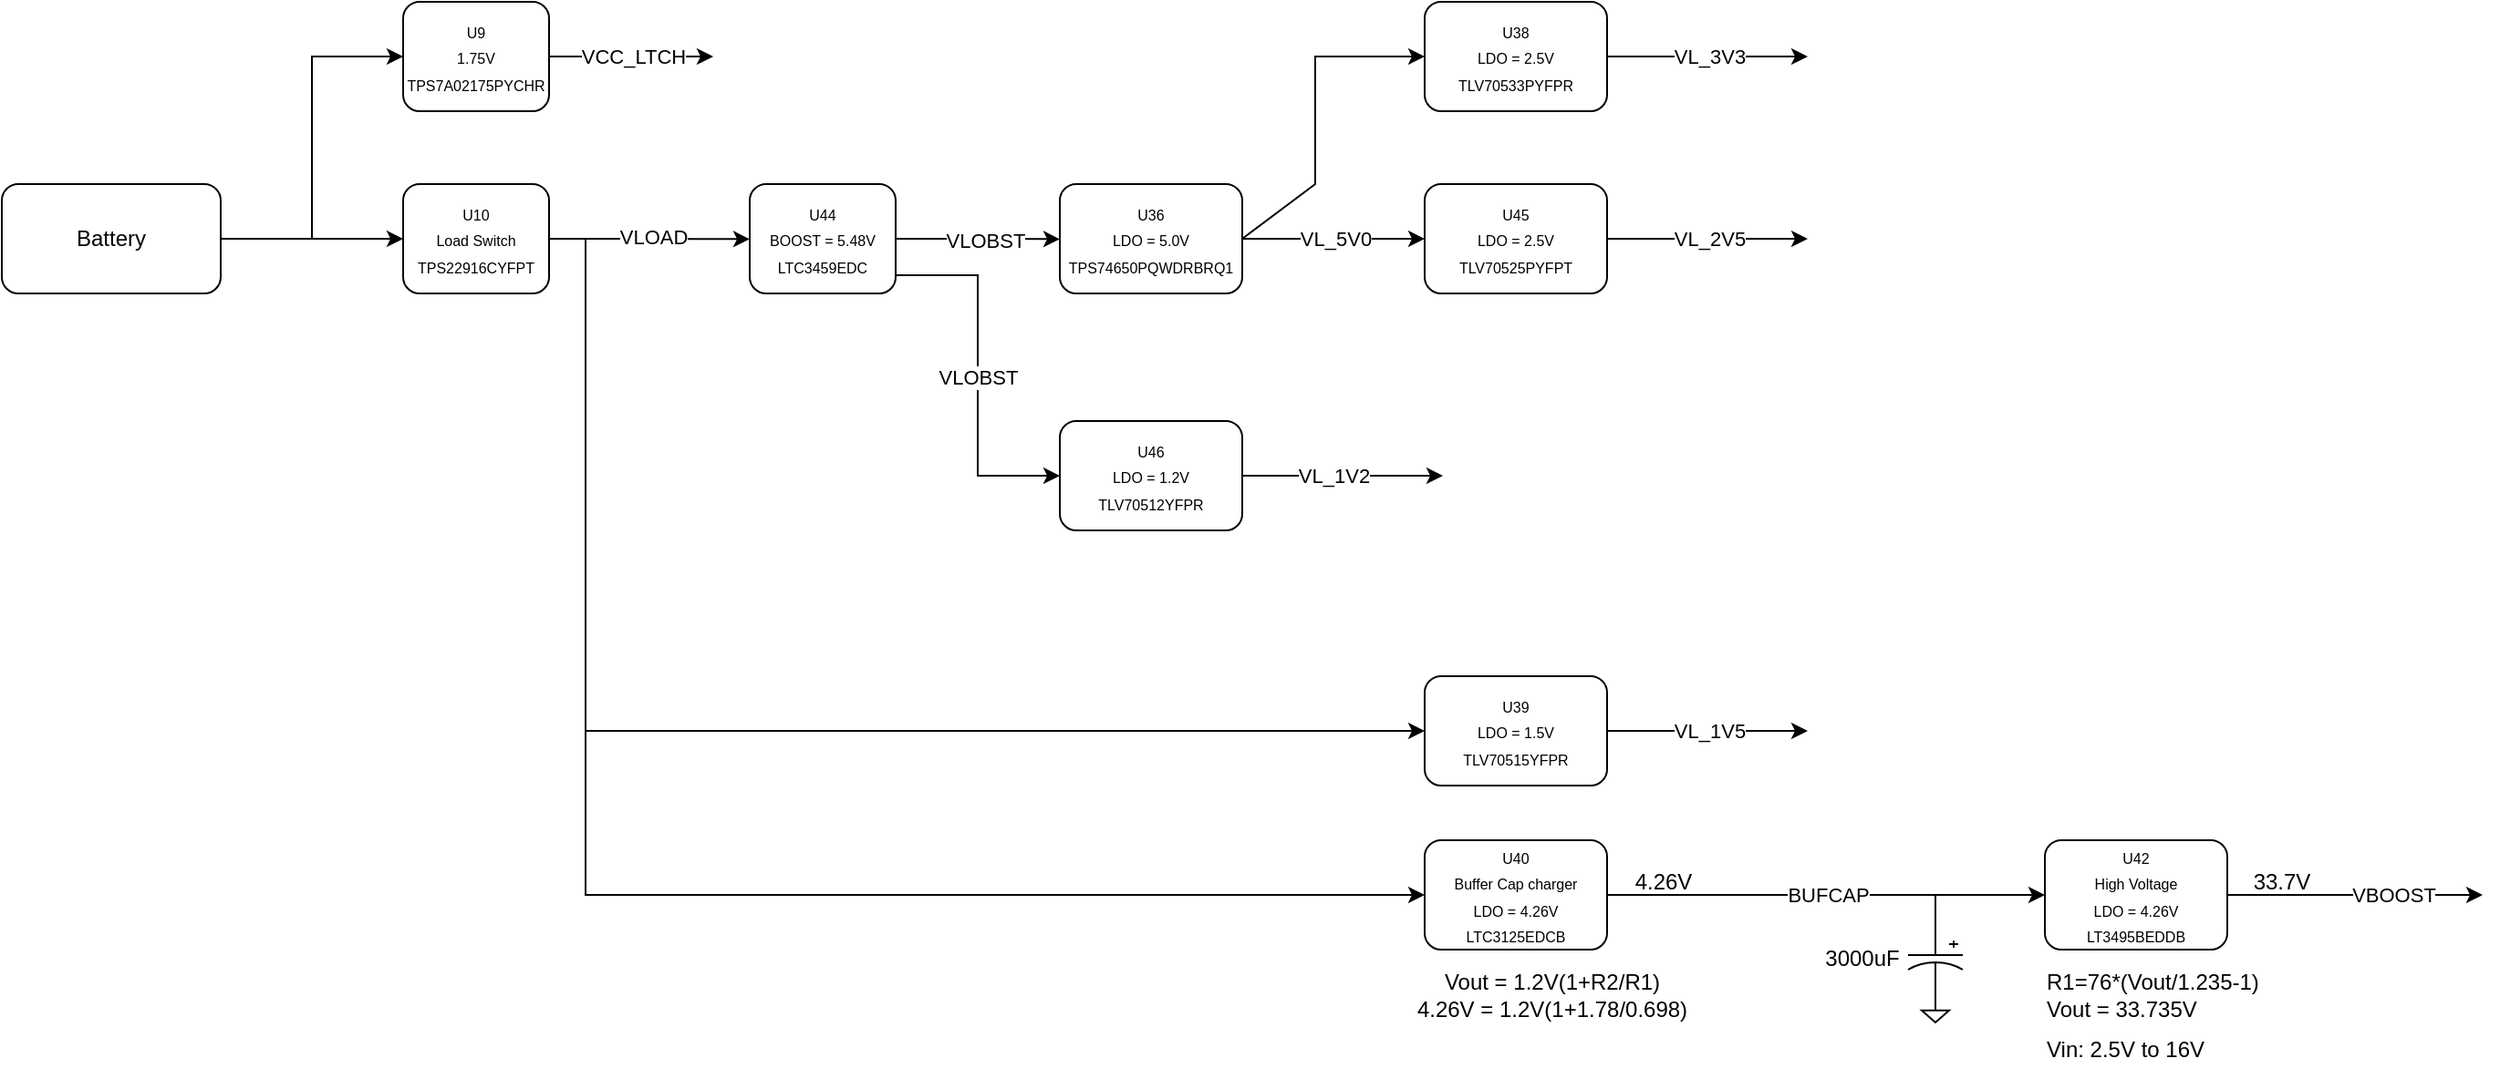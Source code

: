<mxfile version="26.1.0" pages="2">
  <diagram name="Akyva IPG" id="Ovn1xknwaMBlG04rL1de">
    <mxGraphModel dx="1377" dy="738" grid="1" gridSize="10" guides="1" tooltips="1" connect="1" arrows="1" fold="1" page="1" pageScale="1" pageWidth="1700" pageHeight="1100" math="0" shadow="0">
      <root>
        <mxCell id="0" />
        <mxCell id="1" parent="0" />
        <mxCell id="sP8sjLfEsEtdyF7ky87n-4" style="edgeStyle=orthogonalEdgeStyle;rounded=0;orthogonalLoop=1;jettySize=auto;html=1;exitX=1;exitY=0.5;exitDx=0;exitDy=0;entryX=0;entryY=0.5;entryDx=0;entryDy=0;" edge="1" parent="1" source="sP8sjLfEsEtdyF7ky87n-1" target="sP8sjLfEsEtdyF7ky87n-2">
          <mxGeometry relative="1" as="geometry" />
        </mxCell>
        <mxCell id="sP8sjLfEsEtdyF7ky87n-1" value="Battery" style="rounded=1;whiteSpace=wrap;html=1;" vertex="1" parent="1">
          <mxGeometry x="40" y="440" width="120" height="60" as="geometry" />
        </mxCell>
        <mxCell id="sP8sjLfEsEtdyF7ky87n-2" value="&lt;font style=&quot;font-size: 8px;&quot;&gt;U9&lt;/font&gt;&lt;div&gt;&lt;font style=&quot;font-size: 8px;&quot;&gt;1.75V&lt;br&gt;&lt;/font&gt;&lt;div&gt;&lt;font style=&quot;font-size: 8px;&quot;&gt;TPS7A02175PYCHR&lt;/font&gt;&lt;/div&gt;&lt;/div&gt;" style="rounded=1;whiteSpace=wrap;html=1;" vertex="1" parent="1">
          <mxGeometry x="260" y="340" width="80" height="60" as="geometry" />
        </mxCell>
        <mxCell id="sP8sjLfEsEtdyF7ky87n-3" value="" style="endArrow=classic;html=1;rounded=0;exitX=1;exitY=0.5;exitDx=0;exitDy=0;" edge="1" parent="1" source="sP8sjLfEsEtdyF7ky87n-2">
          <mxGeometry width="50" height="50" relative="1" as="geometry">
            <mxPoint x="630" y="680" as="sourcePoint" />
            <mxPoint x="430" y="370" as="targetPoint" />
          </mxGeometry>
        </mxCell>
        <mxCell id="sP8sjLfEsEtdyF7ky87n-5" value="VCC_LTCH" style="edgeLabel;html=1;align=center;verticalAlign=middle;resizable=0;points=[];" vertex="1" connectable="0" parent="sP8sjLfEsEtdyF7ky87n-3">
          <mxGeometry x="0.315" y="-2" relative="1" as="geometry">
            <mxPoint x="-13" y="-2" as="offset" />
          </mxGeometry>
        </mxCell>
        <mxCell id="sP8sjLfEsEtdyF7ky87n-10" style="edgeStyle=orthogonalEdgeStyle;rounded=0;orthogonalLoop=1;jettySize=auto;html=1;exitX=1;exitY=0.5;exitDx=0;exitDy=0;" edge="1" parent="1" source="sP8sjLfEsEtdyF7ky87n-6">
          <mxGeometry relative="1" as="geometry">
            <mxPoint x="450" y="470.2" as="targetPoint" />
          </mxGeometry>
        </mxCell>
        <mxCell id="sP8sjLfEsEtdyF7ky87n-11" value="VLOAD" style="edgeLabel;html=1;align=center;verticalAlign=middle;resizable=0;points=[];" vertex="1" connectable="0" parent="sP8sjLfEsEtdyF7ky87n-10">
          <mxGeometry x="0.035" y="2" relative="1" as="geometry">
            <mxPoint as="offset" />
          </mxGeometry>
        </mxCell>
        <mxCell id="sP8sjLfEsEtdyF7ky87n-6" value="&lt;div&gt;&lt;font style=&quot;font-size: 8px;&quot;&gt;U10&lt;/font&gt;&lt;/div&gt;&lt;div&gt;&lt;font style=&quot;font-size: 8px;&quot;&gt;Load Switch&lt;br&gt;&lt;/font&gt;&lt;div&gt;&lt;font style=&quot;font-size: 8px;&quot;&gt;TPS22916CYFPT&lt;/font&gt;&lt;/div&gt;&lt;/div&gt;" style="rounded=1;whiteSpace=wrap;html=1;" vertex="1" parent="1">
          <mxGeometry x="260" y="440" width="80" height="60" as="geometry" />
        </mxCell>
        <mxCell id="sP8sjLfEsEtdyF7ky87n-7" value="" style="endArrow=classic;html=1;rounded=0;entryX=0;entryY=0.5;entryDx=0;entryDy=0;" edge="1" parent="1" target="sP8sjLfEsEtdyF7ky87n-6">
          <mxGeometry width="50" height="50" relative="1" as="geometry">
            <mxPoint x="200" y="470" as="sourcePoint" />
            <mxPoint x="300" y="420" as="targetPoint" />
          </mxGeometry>
        </mxCell>
        <mxCell id="sP8sjLfEsEtdyF7ky87n-15" style="edgeStyle=orthogonalEdgeStyle;rounded=0;orthogonalLoop=1;jettySize=auto;html=1;exitX=1;exitY=0.5;exitDx=0;exitDy=0;" edge="1" parent="1" source="sP8sjLfEsEtdyF7ky87n-12">
          <mxGeometry relative="1" as="geometry">
            <mxPoint x="620" y="470.2" as="targetPoint" />
          </mxGeometry>
        </mxCell>
        <mxCell id="sP8sjLfEsEtdyF7ky87n-16" value="VLOBST" style="edgeLabel;html=1;align=center;verticalAlign=middle;resizable=0;points=[];" vertex="1" connectable="0" parent="sP8sjLfEsEtdyF7ky87n-15">
          <mxGeometry x="0.095" relative="1" as="geometry">
            <mxPoint as="offset" />
          </mxGeometry>
        </mxCell>
        <mxCell id="sP8sjLfEsEtdyF7ky87n-12" value="&lt;div&gt;&lt;font style=&quot;font-size: 8px;&quot;&gt;U44&lt;/font&gt;&lt;/div&gt;&lt;div&gt;&lt;font style=&quot;font-size: 8px;&quot;&gt;BOOST = 5.48V&lt;br&gt;&lt;/font&gt;&lt;div&gt;&lt;font style=&quot;font-size: 8px;&quot;&gt;LTC3459EDC&lt;/font&gt;&lt;/div&gt;&lt;/div&gt;" style="rounded=1;whiteSpace=wrap;html=1;" vertex="1" parent="1">
          <mxGeometry x="450" y="440" width="80" height="60" as="geometry" />
        </mxCell>
        <mxCell id="sP8sjLfEsEtdyF7ky87n-17" value="&lt;div&gt;&lt;font style=&quot;font-size: 8px;&quot;&gt;U36&lt;/font&gt;&lt;/div&gt;&lt;div&gt;&lt;font style=&quot;font-size: 8px;&quot;&gt;LDO = 5.0V&lt;br&gt;&lt;/font&gt;&lt;div&gt;&lt;span style=&quot;font-size: 8px;&quot;&gt;TPS74650PQWDRBRQ1&lt;/span&gt;&lt;/div&gt;&lt;/div&gt;" style="rounded=1;whiteSpace=wrap;html=1;" vertex="1" parent="1">
          <mxGeometry x="620" y="440" width="100" height="60" as="geometry" />
        </mxCell>
        <mxCell id="sP8sjLfEsEtdyF7ky87n-18" value="&lt;div&gt;&lt;span style=&quot;font-size: 8px;&quot;&gt;U45&lt;/span&gt;&lt;/div&gt;&lt;div&gt;&lt;font style=&quot;font-size: 8px;&quot;&gt;LDO = 2.5V&lt;br&gt;&lt;/font&gt;&lt;div&gt;&lt;span style=&quot;font-size: 8px;&quot;&gt;TLV70525PYFPT&lt;/span&gt;&lt;/div&gt;&lt;/div&gt;" style="rounded=1;whiteSpace=wrap;html=1;" vertex="1" parent="1">
          <mxGeometry x="820" y="440" width="100" height="60" as="geometry" />
        </mxCell>
        <mxCell id="sP8sjLfEsEtdyF7ky87n-19" value="" style="endArrow=classic;html=1;rounded=0;exitX=1;exitY=0.5;exitDx=0;exitDy=0;" edge="1" parent="1" source="sP8sjLfEsEtdyF7ky87n-18">
          <mxGeometry width="50" height="50" relative="1" as="geometry">
            <mxPoint x="690" y="450" as="sourcePoint" />
            <mxPoint x="1030" y="470" as="targetPoint" />
          </mxGeometry>
        </mxCell>
        <mxCell id="sP8sjLfEsEtdyF7ky87n-20" value="VL_2V5" style="edgeLabel;html=1;align=center;verticalAlign=middle;resizable=0;points=[];" vertex="1" connectable="0" parent="sP8sjLfEsEtdyF7ky87n-19">
          <mxGeometry x="0.006" relative="1" as="geometry">
            <mxPoint as="offset" />
          </mxGeometry>
        </mxCell>
        <mxCell id="sP8sjLfEsEtdyF7ky87n-21" value="" style="endArrow=classic;html=1;rounded=0;exitX=1;exitY=0.5;exitDx=0;exitDy=0;entryX=0;entryY=0.5;entryDx=0;entryDy=0;" edge="1" parent="1" source="sP8sjLfEsEtdyF7ky87n-17" target="sP8sjLfEsEtdyF7ky87n-18">
          <mxGeometry width="50" height="50" relative="1" as="geometry">
            <mxPoint x="690" y="350" as="sourcePoint" />
            <mxPoint x="740" y="300" as="targetPoint" />
          </mxGeometry>
        </mxCell>
        <mxCell id="sP8sjLfEsEtdyF7ky87n-22" value="VL_5V0" style="edgeLabel;html=1;align=center;verticalAlign=middle;resizable=0;points=[];" vertex="1" connectable="0" parent="sP8sjLfEsEtdyF7ky87n-21">
          <mxGeometry x="0.145" y="-3" relative="1" as="geometry">
            <mxPoint x="-7" y="-3" as="offset" />
          </mxGeometry>
        </mxCell>
        <mxCell id="sP8sjLfEsEtdyF7ky87n-23" value="&lt;div&gt;&lt;font style=&quot;font-size: 8px;&quot;&gt;U46&lt;/font&gt;&lt;/div&gt;&lt;div&gt;&lt;font style=&quot;font-size: 8px;&quot;&gt;LDO = 1.2V&lt;br&gt;&lt;/font&gt;&lt;div&gt;&lt;span style=&quot;font-size: 8px;&quot;&gt;TLV70512YFPR&lt;/span&gt;&lt;/div&gt;&lt;/div&gt;" style="rounded=1;whiteSpace=wrap;html=1;" vertex="1" parent="1">
          <mxGeometry x="620" y="570" width="100" height="60" as="geometry" />
        </mxCell>
        <mxCell id="sP8sjLfEsEtdyF7ky87n-24" style="edgeStyle=orthogonalEdgeStyle;rounded=0;orthogonalLoop=1;jettySize=auto;html=1;exitX=1;exitY=0.5;exitDx=0;exitDy=0;entryX=0;entryY=0.5;entryDx=0;entryDy=0;" edge="1" parent="1" source="sP8sjLfEsEtdyF7ky87n-12" target="sP8sjLfEsEtdyF7ky87n-23">
          <mxGeometry relative="1" as="geometry">
            <mxPoint x="620" y="510.2" as="targetPoint" />
            <mxPoint x="530" y="510" as="sourcePoint" />
            <Array as="points">
              <mxPoint x="530" y="490" />
              <mxPoint x="575" y="490" />
              <mxPoint x="575" y="600" />
            </Array>
          </mxGeometry>
        </mxCell>
        <mxCell id="sP8sjLfEsEtdyF7ky87n-25" value="VLOBST" style="edgeLabel;html=1;align=center;verticalAlign=middle;resizable=0;points=[];" vertex="1" connectable="0" parent="sP8sjLfEsEtdyF7ky87n-24">
          <mxGeometry x="0.095" relative="1" as="geometry">
            <mxPoint as="offset" />
          </mxGeometry>
        </mxCell>
        <mxCell id="sP8sjLfEsEtdyF7ky87n-26" value="" style="endArrow=classic;html=1;rounded=0;" edge="1" parent="1">
          <mxGeometry width="50" height="50" relative="1" as="geometry">
            <mxPoint x="720" y="600" as="sourcePoint" />
            <mxPoint x="830" y="600" as="targetPoint" />
          </mxGeometry>
        </mxCell>
        <mxCell id="sP8sjLfEsEtdyF7ky87n-27" value="VL_1V2" style="edgeLabel;html=1;align=center;verticalAlign=middle;resizable=0;points=[];" vertex="1" connectable="0" parent="sP8sjLfEsEtdyF7ky87n-26">
          <mxGeometry x="0.285" relative="1" as="geometry">
            <mxPoint x="-21" as="offset" />
          </mxGeometry>
        </mxCell>
        <mxCell id="sP8sjLfEsEtdyF7ky87n-28" value="&lt;div&gt;&lt;span style=&quot;font-size: 8px;&quot;&gt;U38&lt;/span&gt;&lt;/div&gt;&lt;div&gt;&lt;font style=&quot;font-size: 8px;&quot;&gt;LDO = 2.5V&lt;br&gt;&lt;/font&gt;&lt;div&gt;&lt;span style=&quot;font-size: 8px;&quot;&gt;TLV70533PYFPR&lt;/span&gt;&lt;/div&gt;&lt;/div&gt;" style="rounded=1;whiteSpace=wrap;html=1;" vertex="1" parent="1">
          <mxGeometry x="820" y="340" width="100" height="60" as="geometry" />
        </mxCell>
        <mxCell id="sP8sjLfEsEtdyF7ky87n-29" value="" style="endArrow=classic;html=1;rounded=0;exitX=1;exitY=0.5;exitDx=0;exitDy=0;" edge="1" source="sP8sjLfEsEtdyF7ky87n-28" parent="1">
          <mxGeometry width="50" height="50" relative="1" as="geometry">
            <mxPoint x="690" y="350" as="sourcePoint" />
            <mxPoint x="1030" y="370" as="targetPoint" />
          </mxGeometry>
        </mxCell>
        <mxCell id="sP8sjLfEsEtdyF7ky87n-30" value="VL_3V3" style="edgeLabel;html=1;align=center;verticalAlign=middle;resizable=0;points=[];" vertex="1" connectable="0" parent="sP8sjLfEsEtdyF7ky87n-29">
          <mxGeometry x="0.006" relative="1" as="geometry">
            <mxPoint as="offset" />
          </mxGeometry>
        </mxCell>
        <mxCell id="sP8sjLfEsEtdyF7ky87n-31" value="&lt;div&gt;&lt;span style=&quot;font-size: 8px;&quot;&gt;U39&lt;/span&gt;&lt;/div&gt;&lt;div&gt;&lt;font style=&quot;font-size: 8px;&quot;&gt;LDO = 1.5V&lt;br&gt;&lt;/font&gt;&lt;div&gt;&lt;span style=&quot;font-size: 8px;&quot;&gt;TLV70515YFPR&lt;/span&gt;&lt;/div&gt;&lt;/div&gt;" style="rounded=1;whiteSpace=wrap;html=1;" vertex="1" parent="1">
          <mxGeometry x="820" y="710" width="100" height="60" as="geometry" />
        </mxCell>
        <mxCell id="sP8sjLfEsEtdyF7ky87n-32" value="" style="endArrow=classic;html=1;rounded=0;exitX=1;exitY=0.5;exitDx=0;exitDy=0;" edge="1" source="sP8sjLfEsEtdyF7ky87n-31" parent="1">
          <mxGeometry width="50" height="50" relative="1" as="geometry">
            <mxPoint x="690" y="720" as="sourcePoint" />
            <mxPoint x="1030" y="740" as="targetPoint" />
          </mxGeometry>
        </mxCell>
        <mxCell id="sP8sjLfEsEtdyF7ky87n-33" value="VL_1V5" style="edgeLabel;html=1;align=center;verticalAlign=middle;resizable=0;points=[];" vertex="1" connectable="0" parent="sP8sjLfEsEtdyF7ky87n-32">
          <mxGeometry x="0.006" relative="1" as="geometry">
            <mxPoint as="offset" />
          </mxGeometry>
        </mxCell>
        <mxCell id="sP8sjLfEsEtdyF7ky87n-34" value="" style="endArrow=classic;html=1;rounded=0;exitX=1;exitY=0.5;exitDx=0;exitDy=0;entryX=0;entryY=0.5;entryDx=0;entryDy=0;" edge="1" parent="1" source="sP8sjLfEsEtdyF7ky87n-17" target="sP8sjLfEsEtdyF7ky87n-28">
          <mxGeometry width="50" height="50" relative="1" as="geometry">
            <mxPoint x="840" y="410" as="sourcePoint" />
            <mxPoint x="890" y="360" as="targetPoint" />
            <Array as="points">
              <mxPoint x="760" y="440" />
              <mxPoint x="760" y="370" />
            </Array>
          </mxGeometry>
        </mxCell>
        <mxCell id="sP8sjLfEsEtdyF7ky87n-35" value="" style="endArrow=classic;html=1;rounded=0;entryX=0;entryY=0.5;entryDx=0;entryDy=0;" edge="1" parent="1" target="sP8sjLfEsEtdyF7ky87n-31">
          <mxGeometry width="50" height="50" relative="1" as="geometry">
            <mxPoint x="360" y="470" as="sourcePoint" />
            <mxPoint x="360" y="790" as="targetPoint" />
            <Array as="points">
              <mxPoint x="360" y="740" />
            </Array>
          </mxGeometry>
        </mxCell>
        <mxCell id="sP8sjLfEsEtdyF7ky87n-36" value="&lt;div&gt;&lt;span style=&quot;font-size: 8px;&quot;&gt;U40&lt;/span&gt;&lt;/div&gt;&lt;div&gt;&lt;span style=&quot;font-size: 8px;&quot;&gt;Buffer Cap charger&lt;/span&gt;&lt;/div&gt;&lt;div&gt;&lt;font style=&quot;font-size: 8px;&quot;&gt;LDO = 4.26V&lt;br&gt;&lt;/font&gt;&lt;div&gt;&lt;span style=&quot;font-size: 8px;&quot;&gt;LTC3125EDCB&lt;/span&gt;&lt;/div&gt;&lt;/div&gt;" style="rounded=1;whiteSpace=wrap;html=1;" vertex="1" parent="1">
          <mxGeometry x="820" y="800" width="100" height="60" as="geometry" />
        </mxCell>
        <mxCell id="sP8sjLfEsEtdyF7ky87n-37" value="" style="endArrow=classic;html=1;rounded=0;exitX=1;exitY=0.5;exitDx=0;exitDy=0;entryX=0;entryY=0.5;entryDx=0;entryDy=0;" edge="1" source="sP8sjLfEsEtdyF7ky87n-36" parent="1" target="sP8sjLfEsEtdyF7ky87n-42">
          <mxGeometry width="50" height="50" relative="1" as="geometry">
            <mxPoint x="690" y="810" as="sourcePoint" />
            <mxPoint x="1030" y="830" as="targetPoint" />
          </mxGeometry>
        </mxCell>
        <mxCell id="sP8sjLfEsEtdyF7ky87n-38" value="BUFCAP" style="edgeLabel;html=1;align=center;verticalAlign=middle;resizable=0;points=[];" vertex="1" connectable="0" parent="sP8sjLfEsEtdyF7ky87n-37">
          <mxGeometry x="0.006" relative="1" as="geometry">
            <mxPoint as="offset" />
          </mxGeometry>
        </mxCell>
        <mxCell id="sP8sjLfEsEtdyF7ky87n-39" value="" style="endArrow=classic;html=1;rounded=0;entryX=0;entryY=0.5;entryDx=0;entryDy=0;" edge="1" parent="1" target="sP8sjLfEsEtdyF7ky87n-36">
          <mxGeometry width="50" height="50" relative="1" as="geometry">
            <mxPoint x="360" y="740" as="sourcePoint" />
            <mxPoint x="520" y="720" as="targetPoint" />
            <Array as="points">
              <mxPoint x="360" y="830" />
            </Array>
          </mxGeometry>
        </mxCell>
        <mxCell id="sP8sjLfEsEtdyF7ky87n-41" value="Vout = 1.2V(1+R2/R1)&lt;div&gt;4.26V = 1.2V(1+1.78/0.698)&lt;/div&gt;" style="text;html=1;align=center;verticalAlign=middle;whiteSpace=wrap;rounded=0;" vertex="1" parent="1">
          <mxGeometry x="810" y="870" width="160" height="30" as="geometry" />
        </mxCell>
        <mxCell id="sP8sjLfEsEtdyF7ky87n-42" value="&lt;div&gt;&lt;span style=&quot;font-size: 8px;&quot;&gt;U42&lt;/span&gt;&lt;/div&gt;&lt;div&gt;&lt;span style=&quot;font-size: 8px;&quot;&gt;High Voltage&lt;/span&gt;&lt;/div&gt;&lt;div&gt;&lt;font style=&quot;font-size: 8px;&quot;&gt;LDO = 4.26V&lt;br&gt;&lt;/font&gt;&lt;div&gt;&lt;span style=&quot;font-size: 8px;&quot;&gt;LT3495BEDDB&lt;/span&gt;&lt;/div&gt;&lt;/div&gt;" style="rounded=1;whiteSpace=wrap;html=1;" vertex="1" parent="1">
          <mxGeometry x="1160" y="800" width="100" height="60" as="geometry" />
        </mxCell>
        <mxCell id="sP8sjLfEsEtdyF7ky87n-43" value="" style="endArrow=classic;html=1;rounded=0;exitX=1;exitY=0.5;exitDx=0;exitDy=0;" edge="1" source="sP8sjLfEsEtdyF7ky87n-42" parent="1">
          <mxGeometry width="50" height="50" relative="1" as="geometry">
            <mxPoint x="1030" y="810" as="sourcePoint" />
            <mxPoint x="1400" y="830" as="targetPoint" />
          </mxGeometry>
        </mxCell>
        <mxCell id="sP8sjLfEsEtdyF7ky87n-44" value="VBOOST" style="edgeLabel;html=1;align=center;verticalAlign=middle;resizable=0;points=[];" vertex="1" connectable="0" parent="sP8sjLfEsEtdyF7ky87n-43">
          <mxGeometry x="0.006" relative="1" as="geometry">
            <mxPoint x="20" as="offset" />
          </mxGeometry>
        </mxCell>
        <mxCell id="sP8sjLfEsEtdyF7ky87n-46" value="R1=76*(Vout/1.235-1)&lt;div&gt;Vout = 33.735V&lt;/div&gt;" style="text;html=1;align=left;verticalAlign=middle;whiteSpace=wrap;rounded=0;" vertex="1" parent="1">
          <mxGeometry x="1159" y="870" width="160" height="30" as="geometry" />
        </mxCell>
        <mxCell id="sP8sjLfEsEtdyF7ky87n-47" value="" style="pointerEvents=1;verticalLabelPosition=bottom;shadow=0;dashed=0;align=center;html=1;verticalAlign=top;shape=mxgraph.electrical.capacitors.capacitor_3;rotation=90;" vertex="1" parent="1">
          <mxGeometry x="1080" y="850" width="40" height="30" as="geometry" />
        </mxCell>
        <mxCell id="sP8sjLfEsEtdyF7ky87n-48" value="3000uF" style="text;html=1;align=center;verticalAlign=middle;whiteSpace=wrap;rounded=0;" vertex="1" parent="1">
          <mxGeometry x="1020" y="850" width="80" height="30" as="geometry" />
        </mxCell>
        <mxCell id="sP8sjLfEsEtdyF7ky87n-49" value="" style="pointerEvents=1;verticalLabelPosition=bottom;shadow=0;dashed=0;align=center;html=1;verticalAlign=top;shape=mxgraph.electrical.signal_sources.signal_ground;" vertex="1" parent="1">
          <mxGeometry x="1092.5" y="890" width="15" height="10" as="geometry" />
        </mxCell>
        <mxCell id="sP8sjLfEsEtdyF7ky87n-50" value="" style="endArrow=none;html=1;rounded=0;entryX=1;entryY=0.5;entryDx=0;entryDy=0;entryPerimeter=0;exitX=0.5;exitY=0;exitDx=0;exitDy=0;exitPerimeter=0;" edge="1" parent="1" source="sP8sjLfEsEtdyF7ky87n-49" target="sP8sjLfEsEtdyF7ky87n-47">
          <mxGeometry width="50" height="50" relative="1" as="geometry">
            <mxPoint x="1050" y="850" as="sourcePoint" />
            <mxPoint x="1100" y="800" as="targetPoint" />
          </mxGeometry>
        </mxCell>
        <mxCell id="sP8sjLfEsEtdyF7ky87n-52" value="" style="endArrow=none;html=1;rounded=0;exitX=0;exitY=0.5;exitDx=0;exitDy=0;exitPerimeter=0;" edge="1" parent="1" source="sP8sjLfEsEtdyF7ky87n-47">
          <mxGeometry width="50" height="50" relative="1" as="geometry">
            <mxPoint x="1050" y="850" as="sourcePoint" />
            <mxPoint x="1100" y="830" as="targetPoint" />
          </mxGeometry>
        </mxCell>
        <mxCell id="sP8sjLfEsEtdyF7ky87n-53" value="4.26V" style="text;html=1;align=center;verticalAlign=middle;whiteSpace=wrap;rounded=0;" vertex="1" parent="1">
          <mxGeometry x="931" y="808" width="40" height="30" as="geometry" />
        </mxCell>
        <mxCell id="sP8sjLfEsEtdyF7ky87n-54" value="33.7V" style="text;html=1;align=center;verticalAlign=middle;whiteSpace=wrap;rounded=0;" vertex="1" parent="1">
          <mxGeometry x="1270" y="808" width="40" height="30" as="geometry" />
        </mxCell>
        <mxCell id="sP8sjLfEsEtdyF7ky87n-55" value="Vin: 2.5V to 16V" style="text;html=1;align=left;verticalAlign=middle;whiteSpace=wrap;rounded=0;" vertex="1" parent="1">
          <mxGeometry x="1159" y="900" width="110" height="30" as="geometry" />
        </mxCell>
      </root>
    </mxGraphModel>
  </diagram>
  <diagram id="cZhbQETziIDM3YsVLGcg" name="Debaron INS">
    <mxGraphModel dx="984" dy="527" grid="1" gridSize="10" guides="1" tooltips="1" connect="1" arrows="1" fold="1" page="1" pageScale="1" pageWidth="1700" pageHeight="1100" math="0" shadow="0">
      <root>
        <mxCell id="0" />
        <mxCell id="1" parent="0" />
        <mxCell id="nwjU_K5vZPrtSULf_ygf-1" style="edgeStyle=orthogonalEdgeStyle;rounded=0;orthogonalLoop=1;jettySize=auto;html=1;exitX=1;exitY=0.5;exitDx=0;exitDy=0;entryX=0;entryY=0.5;entryDx=0;entryDy=0;" edge="1" parent="1" source="nwjU_K5vZPrtSULf_ygf-2" target="nwjU_K5vZPrtSULf_ygf-3">
          <mxGeometry relative="1" as="geometry" />
        </mxCell>
        <mxCell id="nwjU_K5vZPrtSULf_ygf-2" value="Battery" style="rounded=1;whiteSpace=wrap;html=1;" vertex="1" parent="1">
          <mxGeometry x="70" y="150" width="120" height="60" as="geometry" />
        </mxCell>
        <mxCell id="nwjU_K5vZPrtSULf_ygf-3" value="&lt;font style=&quot;font-size: 8px;&quot;&gt;U9&lt;/font&gt;&lt;div&gt;&lt;font style=&quot;font-size: 8px;&quot;&gt;1.75V&lt;br&gt;&lt;/font&gt;&lt;div&gt;&lt;font style=&quot;font-size: 8px;&quot;&gt;TPS7A02175PYCHR&lt;/font&gt;&lt;/div&gt;&lt;/div&gt;" style="rounded=1;whiteSpace=wrap;html=1;" vertex="1" parent="1">
          <mxGeometry x="290" y="40" width="80" height="60" as="geometry" />
        </mxCell>
        <mxCell id="nwjU_K5vZPrtSULf_ygf-4" value="" style="endArrow=classic;html=1;rounded=0;exitX=1;exitY=0.5;exitDx=0;exitDy=0;" edge="1" parent="1" source="nwjU_K5vZPrtSULf_ygf-3">
          <mxGeometry width="50" height="50" relative="1" as="geometry">
            <mxPoint x="660" y="380" as="sourcePoint" />
            <mxPoint x="460" y="70" as="targetPoint" />
          </mxGeometry>
        </mxCell>
        <mxCell id="nwjU_K5vZPrtSULf_ygf-5" value="VCC_LTCH" style="edgeLabel;html=1;align=center;verticalAlign=middle;resizable=0;points=[];" vertex="1" connectable="0" parent="nwjU_K5vZPrtSULf_ygf-4">
          <mxGeometry x="0.315" y="-2" relative="1" as="geometry">
            <mxPoint x="-13" y="-2" as="offset" />
          </mxGeometry>
        </mxCell>
        <mxCell id="nwjU_K5vZPrtSULf_ygf-6" style="edgeStyle=orthogonalEdgeStyle;rounded=0;orthogonalLoop=1;jettySize=auto;html=1;exitX=1;exitY=0.5;exitDx=0;exitDy=0;" edge="1" parent="1" source="nwjU_K5vZPrtSULf_ygf-8">
          <mxGeometry relative="1" as="geometry">
            <mxPoint x="480" y="170.2" as="targetPoint" />
          </mxGeometry>
        </mxCell>
        <mxCell id="nwjU_K5vZPrtSULf_ygf-7" value="VLOAD" style="edgeLabel;html=1;align=center;verticalAlign=middle;resizable=0;points=[];" vertex="1" connectable="0" parent="nwjU_K5vZPrtSULf_ygf-6">
          <mxGeometry x="0.035" y="2" relative="1" as="geometry">
            <mxPoint as="offset" />
          </mxGeometry>
        </mxCell>
        <mxCell id="nwjU_K5vZPrtSULf_ygf-8" value="&lt;div&gt;&lt;font style=&quot;font-size: 8px;&quot;&gt;U10&lt;/font&gt;&lt;/div&gt;&lt;div&gt;&lt;font style=&quot;font-size: 8px;&quot;&gt;Load Switch&lt;br&gt;&lt;/font&gt;&lt;div&gt;&lt;font style=&quot;font-size: 8px;&quot;&gt;TPS22916CYFPT&lt;/font&gt;&lt;/div&gt;&lt;/div&gt;" style="rounded=1;whiteSpace=wrap;html=1;" vertex="1" parent="1">
          <mxGeometry x="290" y="140" width="80" height="60" as="geometry" />
        </mxCell>
        <mxCell id="nwjU_K5vZPrtSULf_ygf-9" value="" style="endArrow=classic;html=1;rounded=0;entryX=0;entryY=0.5;entryDx=0;entryDy=0;" edge="1" parent="1" target="nwjU_K5vZPrtSULf_ygf-8">
          <mxGeometry width="50" height="50" relative="1" as="geometry">
            <mxPoint x="230" y="170" as="sourcePoint" />
            <mxPoint x="330" y="120" as="targetPoint" />
          </mxGeometry>
        </mxCell>
        <mxCell id="nwjU_K5vZPrtSULf_ygf-10" value="VLOBST" style="edgeLabel;html=1;align=center;verticalAlign=middle;resizable=0;points=[];" vertex="1" connectable="0" parent="1">
          <mxGeometry x="609.266" y="170.683" as="geometry" />
        </mxCell>
        <mxCell id="nwjU_K5vZPrtSULf_ygf-11" value="&lt;div&gt;&lt;font style=&quot;font-size: 8px;&quot;&gt;U44&lt;/font&gt;&lt;/div&gt;&lt;div&gt;&lt;font style=&quot;font-size: 8px;&quot;&gt;BOOST = 5.48V&lt;br&gt;&lt;/font&gt;&lt;div&gt;&lt;font style=&quot;font-size: 8px;&quot;&gt;LTC3459EDC&lt;/font&gt;&lt;/div&gt;&lt;/div&gt;" style="rounded=1;whiteSpace=wrap;html=1;" vertex="1" parent="1">
          <mxGeometry x="480" y="140" width="80" height="60" as="geometry" />
        </mxCell>
        <mxCell id="nwjU_K5vZPrtSULf_ygf-13" value="" style="triangle;whiteSpace=wrap;html=1;rotation=-90;" vertex="1" parent="1">
          <mxGeometry x="90" y="370" width="60" height="80" as="geometry" />
        </mxCell>
        <mxCell id="nwjU_K5vZPrtSULf_ygf-14" value="" style="triangle;whiteSpace=wrap;html=1;rotation=90;" vertex="1" parent="1">
          <mxGeometry x="90" y="430" width="60" height="80" as="geometry" />
        </mxCell>
        <mxCell id="nwjU_K5vZPrtSULf_ygf-15" value="" style="endArrow=none;html=1;rounded=0;" edge="1" parent="1">
          <mxGeometry width="50" height="50" relative="1" as="geometry">
            <mxPoint x="50" y="380" as="sourcePoint" />
            <mxPoint x="120" y="380" as="targetPoint" />
          </mxGeometry>
        </mxCell>
        <mxCell id="nwjU_K5vZPrtSULf_ygf-16" value="" style="endArrow=none;html=1;rounded=0;" edge="1" parent="1">
          <mxGeometry width="50" height="50" relative="1" as="geometry">
            <mxPoint x="50" y="500" as="sourcePoint" />
            <mxPoint x="120" y="500" as="targetPoint" />
          </mxGeometry>
        </mxCell>
        <mxCell id="nwjU_K5vZPrtSULf_ygf-18" value="" style="endArrow=none;html=1;rounded=0;" edge="1" parent="1">
          <mxGeometry width="50" height="50" relative="1" as="geometry">
            <mxPoint x="50" y="500" as="sourcePoint" />
            <mxPoint x="50" y="460" as="targetPoint" />
          </mxGeometry>
        </mxCell>
        <mxCell id="nwjU_K5vZPrtSULf_ygf-19" value="" style="endArrow=none;html=1;rounded=0;" edge="1" parent="1">
          <mxGeometry width="50" height="50" relative="1" as="geometry">
            <mxPoint x="50" y="420" as="sourcePoint" />
            <mxPoint x="50" y="380" as="targetPoint" />
          </mxGeometry>
        </mxCell>
        <mxCell id="IdzDI0JszZedKpU6nwzK-1" value="Coil" style="text;html=1;align=center;verticalAlign=middle;whiteSpace=wrap;rounded=0;" vertex="1" parent="1">
          <mxGeometry x="10" y="420" width="40" height="30" as="geometry" />
        </mxCell>
        <mxCell id="IdzDI0JszZedKpU6nwzK-2" value="Recitfy" style="text;html=1;align=center;verticalAlign=middle;whiteSpace=wrap;rounded=0;" vertex="1" parent="1">
          <mxGeometry x="100" y="440" width="40" height="30" as="geometry" />
        </mxCell>
        <mxCell id="IdzDI0JszZedKpU6nwzK-3" value="&lt;div&gt;&lt;font style=&quot;font-size: 8px;&quot;&gt;U100&lt;/font&gt;&lt;/div&gt;&lt;div&gt;&lt;font style=&quot;font-size: 8px;&quot;&gt;Buck&lt;br&gt;&lt;/font&gt;&lt;div&gt;&lt;span style=&quot;font-size: 8px;&quot;&gt;LT3470&lt;/span&gt;&lt;/div&gt;&lt;/div&gt;" style="rounded=1;whiteSpace=wrap;html=1;" vertex="1" parent="1">
          <mxGeometry x="270" y="410" width="80" height="60" as="geometry" />
        </mxCell>
        <mxCell id="IdzDI0JszZedKpU6nwzK-5" style="edgeStyle=orthogonalEdgeStyle;rounded=0;orthogonalLoop=1;jettySize=auto;html=1;exitX=1;exitY=0.5;exitDx=0;exitDy=0;" edge="1" parent="1">
          <mxGeometry relative="1" as="geometry">
            <mxPoint x="270" y="440.2" as="targetPoint" />
            <mxPoint x="160" y="440" as="sourcePoint" />
          </mxGeometry>
        </mxCell>
        <mxCell id="IdzDI0JszZedKpU6nwzK-6" value="VRECT" style="edgeLabel;html=1;align=center;verticalAlign=middle;resizable=0;points=[];" vertex="1" connectable="0" parent="IdzDI0JszZedKpU6nwzK-5">
          <mxGeometry x="0.035" y="2" relative="1" as="geometry">
            <mxPoint as="offset" />
          </mxGeometry>
        </mxCell>
        <mxCell id="IdzDI0JszZedKpU6nwzK-13" style="edgeStyle=orthogonalEdgeStyle;rounded=0;orthogonalLoop=1;jettySize=auto;html=1;exitX=0.5;exitY=1;exitDx=0;exitDy=0;" edge="1" parent="1" source="IdzDI0JszZedKpU6nwzK-7">
          <mxGeometry relative="1" as="geometry">
            <mxPoint x="520" y="510" as="targetPoint" />
          </mxGeometry>
        </mxCell>
        <mxCell id="IdzDI0JszZedKpU6nwzK-7" value="&lt;div&gt;&lt;font style=&quot;font-size: 8px;&quot;&gt;U1&lt;/font&gt;&lt;/div&gt;&lt;div&gt;&lt;font style=&quot;font-size: 8px;&quot;&gt;Battery Charger&lt;br&gt;&lt;/font&gt;&lt;div&gt;&lt;span style=&quot;font-size: 8px;&quot;&gt;BQ25180&lt;/span&gt;&lt;/div&gt;&lt;/div&gt;" style="rounded=1;whiteSpace=wrap;html=1;" vertex="1" parent="1">
          <mxGeometry x="480" y="410" width="80" height="60" as="geometry" />
        </mxCell>
        <mxCell id="IdzDI0JszZedKpU6nwzK-8" style="edgeStyle=orthogonalEdgeStyle;rounded=0;orthogonalLoop=1;jettySize=auto;html=1;exitX=1;exitY=0.5;exitDx=0;exitDy=0;entryX=0;entryY=0.5;entryDx=0;entryDy=0;" edge="1" parent="1" source="IdzDI0JszZedKpU6nwzK-3" target="IdzDI0JszZedKpU6nwzK-7">
          <mxGeometry relative="1" as="geometry">
            <mxPoint x="470" y="439.84" as="targetPoint" />
            <mxPoint x="360" y="439.64" as="sourcePoint" />
          </mxGeometry>
        </mxCell>
        <mxCell id="IdzDI0JszZedKpU6nwzK-9" value="VCHG" style="edgeLabel;html=1;align=center;verticalAlign=middle;resizable=0;points=[];" vertex="1" connectable="0" parent="IdzDI0JszZedKpU6nwzK-8">
          <mxGeometry x="0.035" y="2" relative="1" as="geometry">
            <mxPoint x="10" as="offset" />
          </mxGeometry>
        </mxCell>
        <mxCell id="IdzDI0JszZedKpU6nwzK-10" value="" style="verticalLabelPosition=bottom;shadow=0;dashed=0;align=center;html=1;verticalAlign=top;shape=mxgraph.electrical.mosfets1.p-channel_mosfet_1;rotation=-90;" vertex="1" parent="1">
          <mxGeometry x="640" y="427.5" width="45" height="45" as="geometry" />
        </mxCell>
        <mxCell id="IdzDI0JszZedKpU6nwzK-11" value="Soft Start" style="text;html=1;align=center;verticalAlign=middle;whiteSpace=wrap;rounded=0;" vertex="1" parent="1">
          <mxGeometry x="690.73" y="452.5" width="40" height="30" as="geometry" />
        </mxCell>
        <mxCell id="IdzDI0JszZedKpU6nwzK-12" value="Battery" style="rounded=1;whiteSpace=wrap;html=1;" vertex="1" parent="1">
          <mxGeometry x="460" y="700" width="120" height="60" as="geometry" />
        </mxCell>
        <mxCell id="IdzDI0JszZedKpU6nwzK-14" value="" style="endArrow=classic;html=1;rounded=0;exitX=1;exitY=0.5;exitDx=0;exitDy=0;" edge="1" parent="1" source="IdzDI0JszZedKpU6nwzK-7">
          <mxGeometry width="50" height="50" relative="1" as="geometry">
            <mxPoint x="630" y="560" as="sourcePoint" />
            <mxPoint x="590" y="440" as="targetPoint" />
          </mxGeometry>
        </mxCell>
        <mxCell id="IdzDI0JszZedKpU6nwzK-15" value="" style="pointerEvents=1;verticalLabelPosition=bottom;shadow=0;dashed=0;align=center;html=1;verticalAlign=top;shape=mxgraph.electrical.resistors.resistor_2;rotation=-90;" vertex="1" parent="1">
          <mxGeometry x="650.73" y="500" width="40" height="10" as="geometry" />
        </mxCell>
        <mxCell id="IdzDI0JszZedKpU6nwzK-16" value="" style="pointerEvents=1;verticalLabelPosition=bottom;shadow=0;dashed=0;align=center;html=1;verticalAlign=top;shape=mxgraph.electrical.capacitors.capacitor_1;rotation=-90;" vertex="1" parent="1">
          <mxGeometry x="925" y="515" width="30" height="20" as="geometry" />
        </mxCell>
        <mxCell id="IdzDI0JszZedKpU6nwzK-18" value="&lt;div&gt;&lt;font style=&quot;font-size: 8px;&quot;&gt;U2&lt;/font&gt;&lt;/div&gt;&lt;div&gt;&lt;font style=&quot;font-size: 8px;&quot;&gt;Fuel Gauge&lt;br&gt;&lt;/font&gt;&lt;div&gt;&lt;span style=&quot;font-size: 8px;&quot;&gt;MAX1762&lt;/span&gt;&lt;/div&gt;&lt;/div&gt;" style="rounded=1;whiteSpace=wrap;html=1;" vertex="1" parent="1">
          <mxGeometry x="480" y="510" width="80" height="60" as="geometry" />
        </mxCell>
        <mxCell id="IdzDI0JszZedKpU6nwzK-19" value="&lt;div&gt;&lt;font style=&quot;font-size: 8px;&quot;&gt;U1&lt;/font&gt;&lt;/div&gt;&lt;div&gt;&lt;font style=&quot;font-size: 8px;&quot;&gt;Battery Charger&lt;br&gt;&lt;/font&gt;&lt;div&gt;&lt;span style=&quot;font-size: 8px;&quot;&gt;BQ25180&lt;/span&gt;&lt;/div&gt;&lt;/div&gt;" style="rounded=1;whiteSpace=wrap;html=1;" vertex="1" parent="1">
          <mxGeometry x="480" y="610" width="80" height="60" as="geometry" />
        </mxCell>
      </root>
    </mxGraphModel>
  </diagram>
</mxfile>
